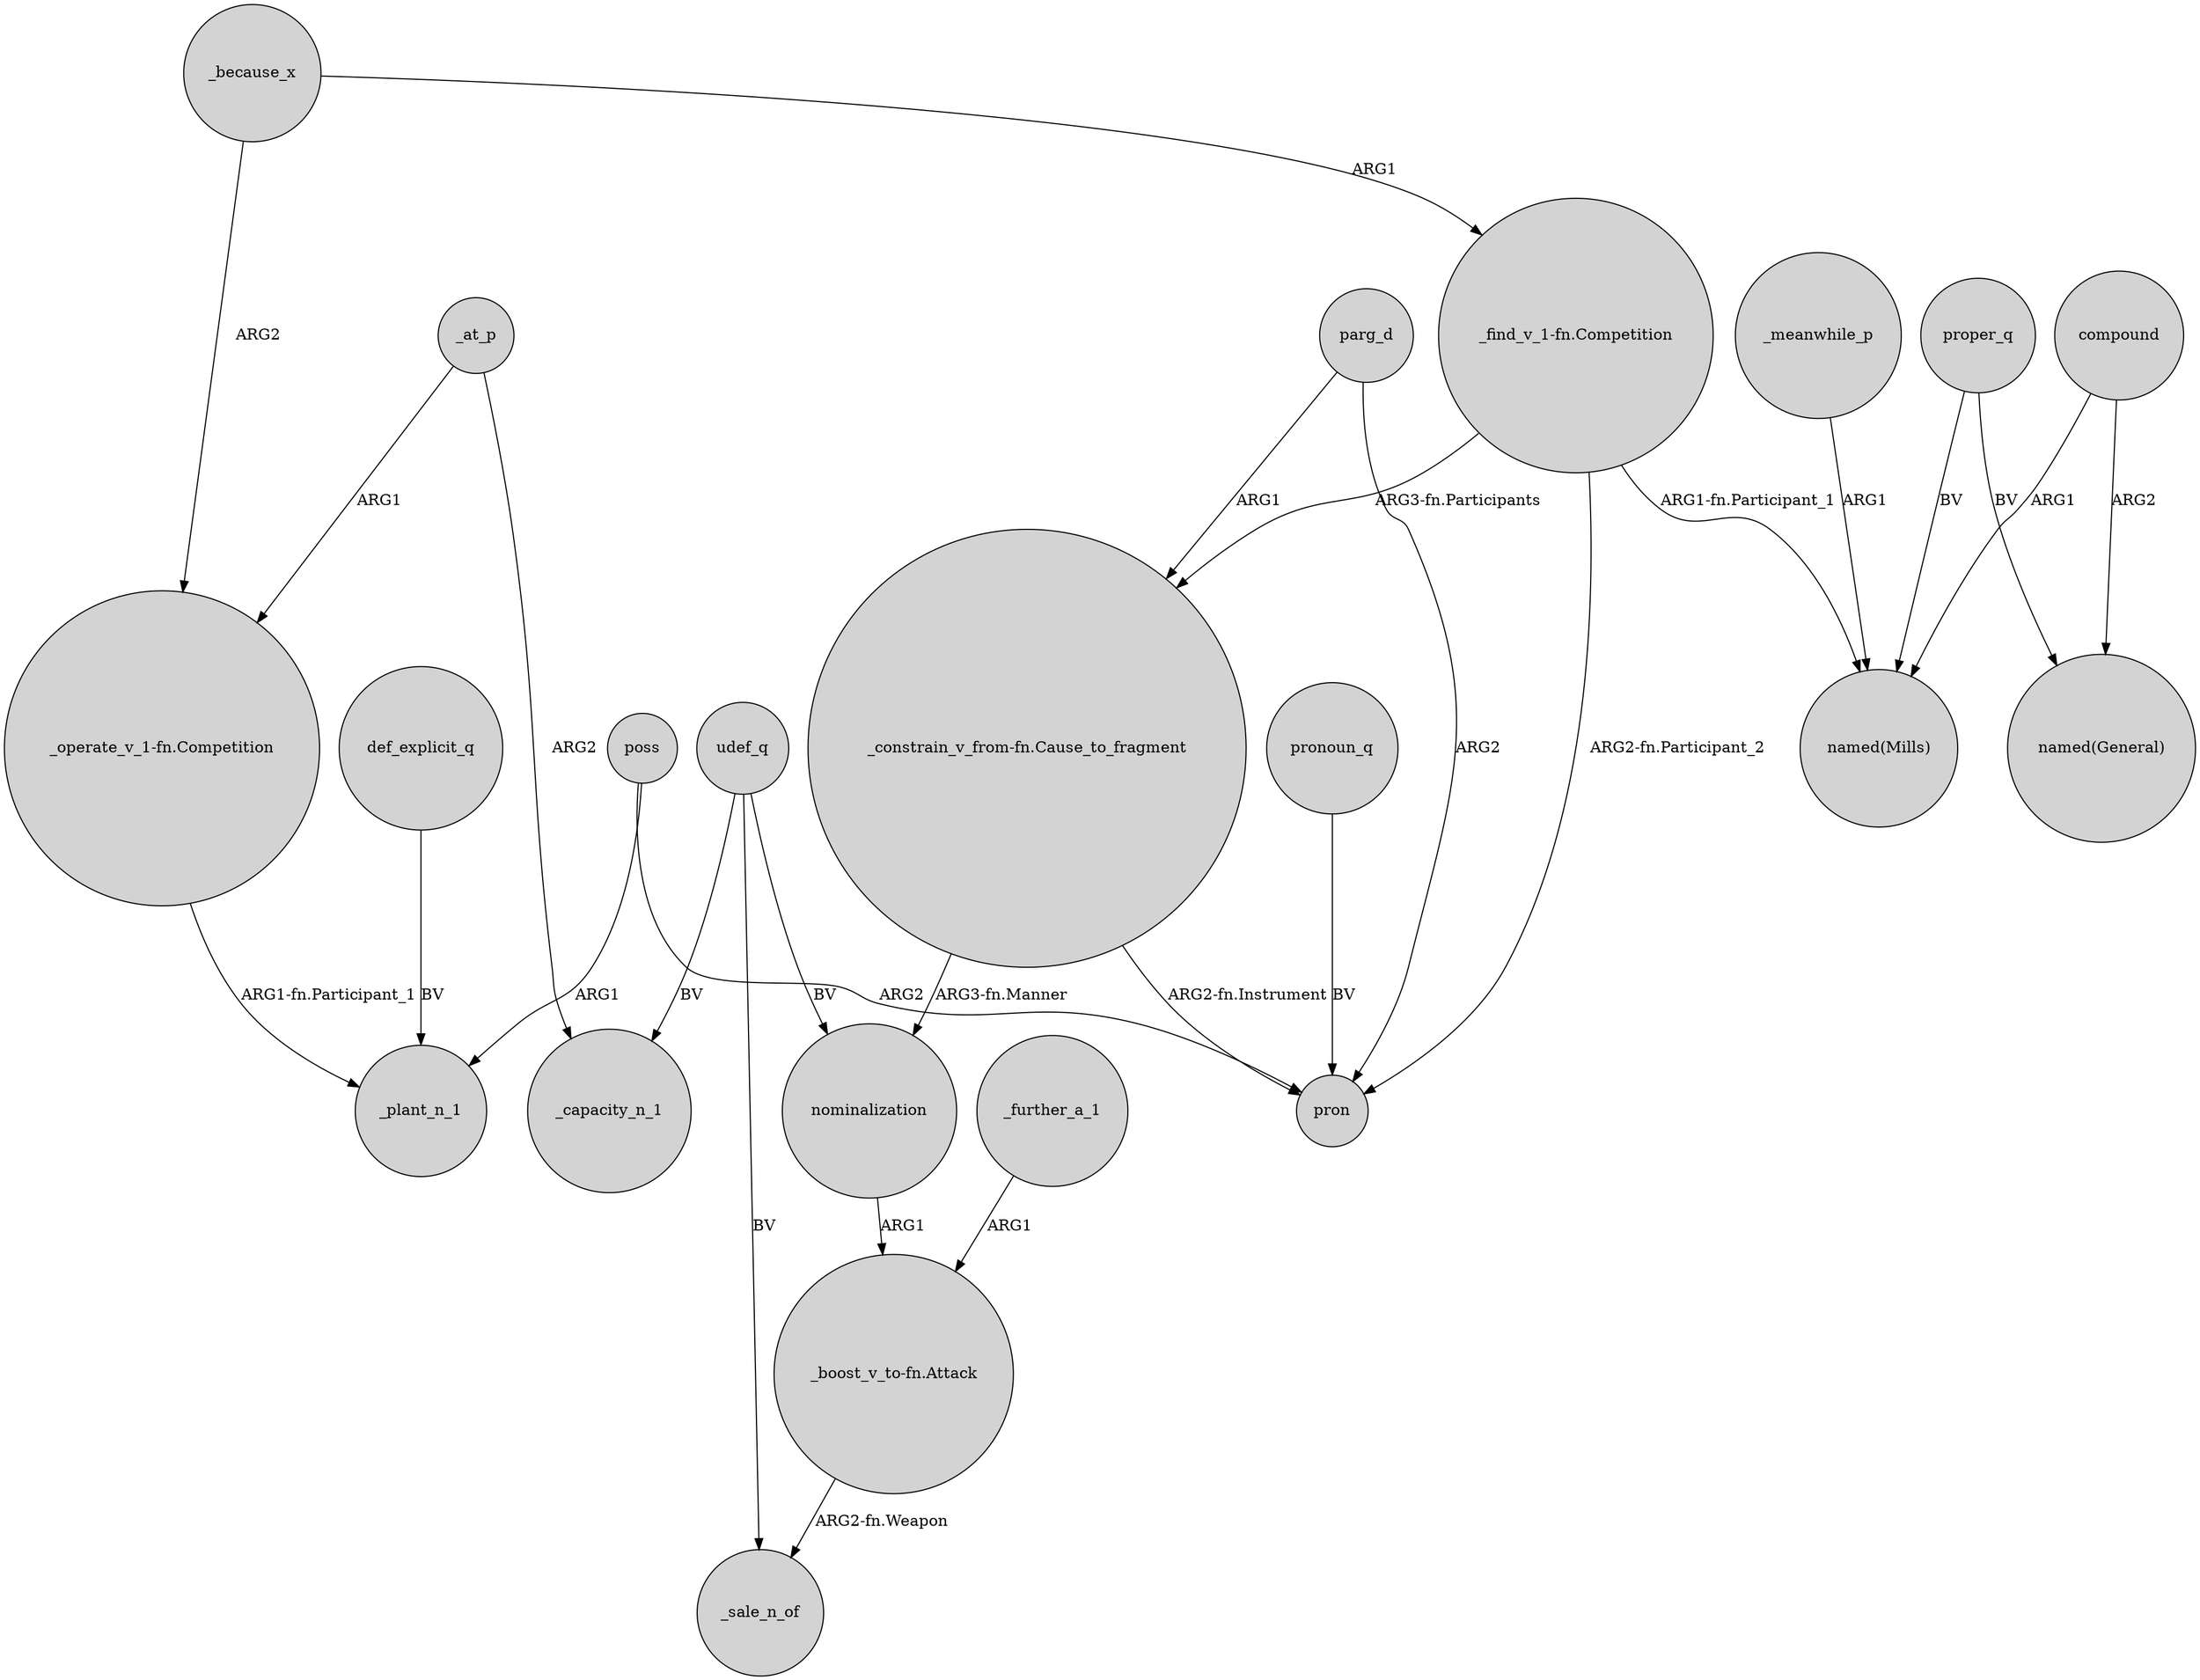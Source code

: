 digraph {
	node [shape=circle style=filled]
	poss -> _plant_n_1 [label=ARG1]
	nominalization -> "_boost_v_to-fn.Attack" [label=ARG1]
	_at_p -> _capacity_n_1 [label=ARG2]
	parg_d -> pron [label=ARG2]
	udef_q -> nominalization [label=BV]
	parg_d -> "_constrain_v_from-fn.Cause_to_fragment" [label=ARG1]
	"_constrain_v_from-fn.Cause_to_fragment" -> pron [label="ARG2-fn.Instrument"]
	udef_q -> _sale_n_of [label=BV]
	"_find_v_1-fn.Competition" -> "_constrain_v_from-fn.Cause_to_fragment" [label="ARG3-fn.Participants"]
	_meanwhile_p -> "named(Mills)" [label=ARG1]
	pronoun_q -> pron [label=BV]
	def_explicit_q -> _plant_n_1 [label=BV]
	poss -> pron [label=ARG2]
	proper_q -> "named(General)" [label=BV]
	proper_q -> "named(Mills)" [label=BV]
	_because_x -> "_operate_v_1-fn.Competition" [label=ARG2]
	_further_a_1 -> "_boost_v_to-fn.Attack" [label=ARG1]
	_at_p -> "_operate_v_1-fn.Competition" [label=ARG1]
	udef_q -> _capacity_n_1 [label=BV]
	compound -> "named(Mills)" [label=ARG1]
	"_find_v_1-fn.Competition" -> "named(Mills)" [label="ARG1-fn.Participant_1"]
	"_operate_v_1-fn.Competition" -> _plant_n_1 [label="ARG1-fn.Participant_1"]
	"_constrain_v_from-fn.Cause_to_fragment" -> nominalization [label="ARG3-fn.Manner"]
	"_find_v_1-fn.Competition" -> pron [label="ARG2-fn.Participant_2"]
	_because_x -> "_find_v_1-fn.Competition" [label=ARG1]
	compound -> "named(General)" [label=ARG2]
	"_boost_v_to-fn.Attack" -> _sale_n_of [label="ARG2-fn.Weapon"]
}
